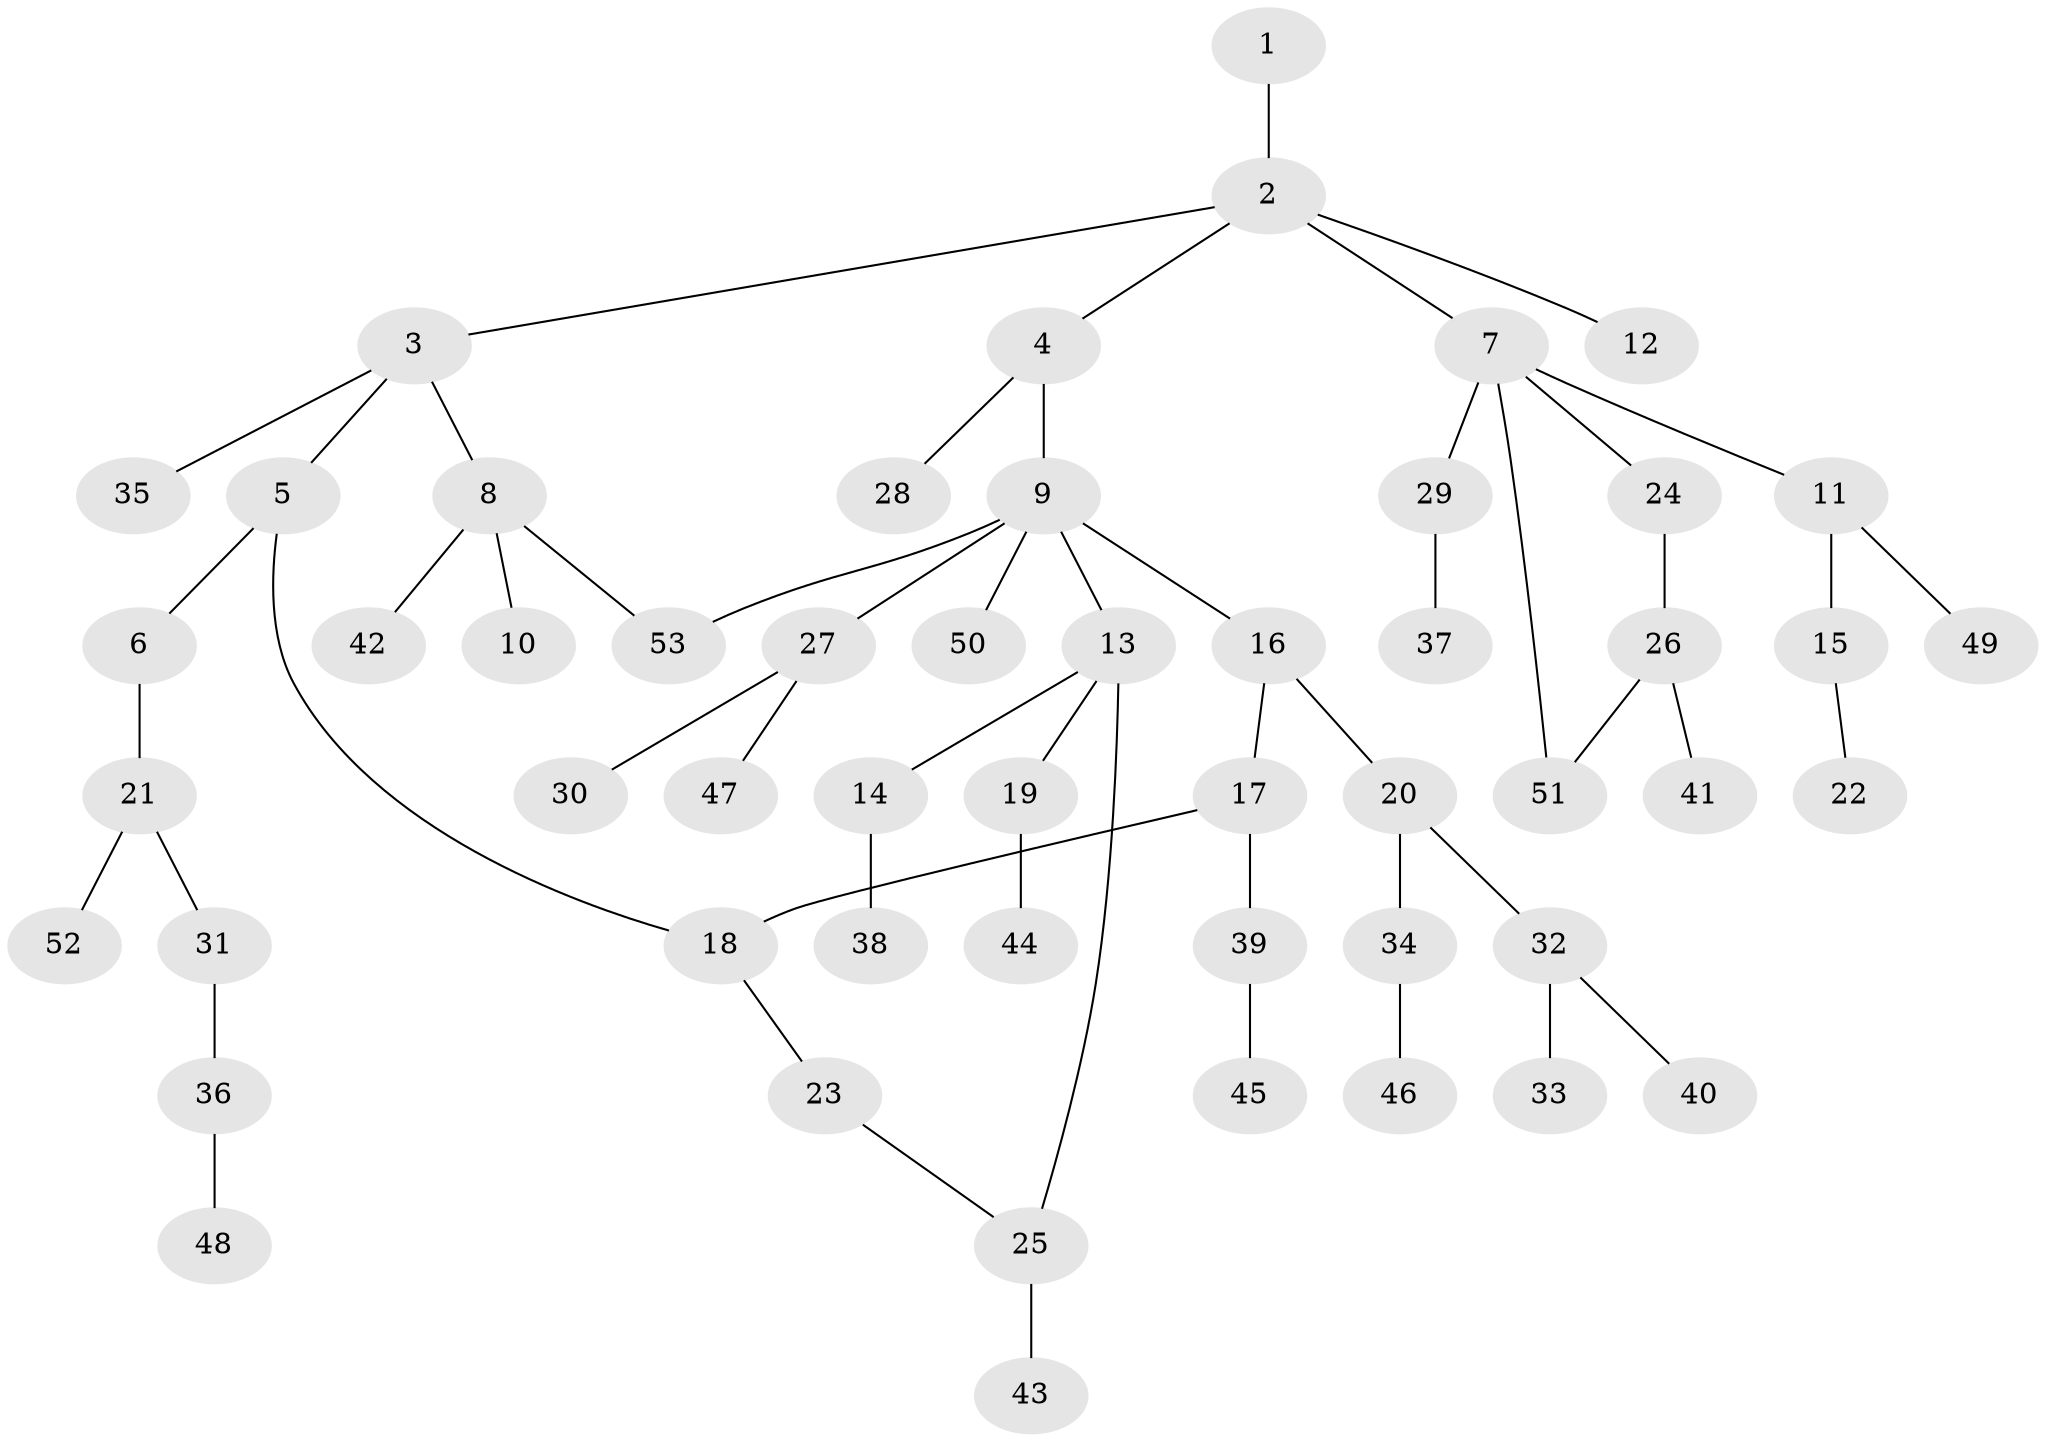 // coarse degree distribution, {1: 0.42857142857142855, 7: 0.02857142857142857, 2: 0.2571428571428571, 3: 0.17142857142857143, 5: 0.05714285714285714, 4: 0.05714285714285714}
// Generated by graph-tools (version 1.1) at 2025/51/02/27/25 19:51:36]
// undirected, 53 vertices, 56 edges
graph export_dot {
graph [start="1"]
  node [color=gray90,style=filled];
  1;
  2;
  3;
  4;
  5;
  6;
  7;
  8;
  9;
  10;
  11;
  12;
  13;
  14;
  15;
  16;
  17;
  18;
  19;
  20;
  21;
  22;
  23;
  24;
  25;
  26;
  27;
  28;
  29;
  30;
  31;
  32;
  33;
  34;
  35;
  36;
  37;
  38;
  39;
  40;
  41;
  42;
  43;
  44;
  45;
  46;
  47;
  48;
  49;
  50;
  51;
  52;
  53;
  1 -- 2;
  2 -- 3;
  2 -- 4;
  2 -- 7;
  2 -- 12;
  3 -- 5;
  3 -- 8;
  3 -- 35;
  4 -- 9;
  4 -- 28;
  5 -- 6;
  5 -- 18;
  6 -- 21;
  7 -- 11;
  7 -- 24;
  7 -- 29;
  7 -- 51;
  8 -- 10;
  8 -- 42;
  8 -- 53;
  9 -- 13;
  9 -- 16;
  9 -- 27;
  9 -- 50;
  9 -- 53;
  11 -- 15;
  11 -- 49;
  13 -- 14;
  13 -- 19;
  13 -- 25;
  14 -- 38;
  15 -- 22;
  16 -- 17;
  16 -- 20;
  17 -- 18;
  17 -- 39;
  18 -- 23;
  19 -- 44;
  20 -- 32;
  20 -- 34;
  21 -- 31;
  21 -- 52;
  23 -- 25;
  24 -- 26;
  25 -- 43;
  26 -- 41;
  26 -- 51;
  27 -- 30;
  27 -- 47;
  29 -- 37;
  31 -- 36;
  32 -- 33;
  32 -- 40;
  34 -- 46;
  36 -- 48;
  39 -- 45;
}
